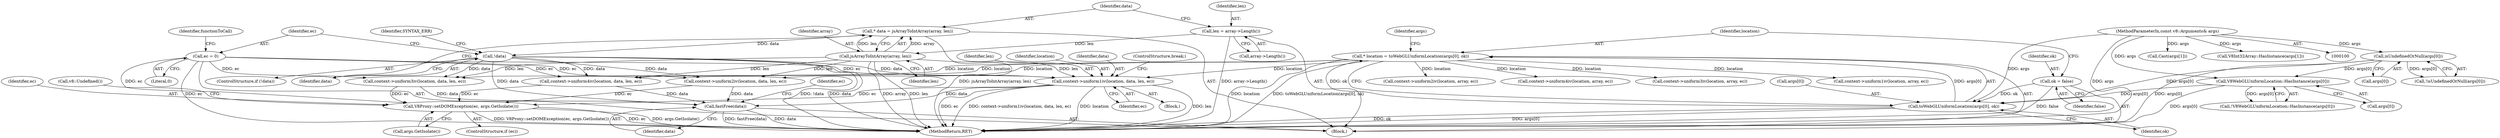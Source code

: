 digraph "0_Chrome_e9372a1bfd3588a80fcf49aa07321f0971dd6091_62@pointer" {
"1000244" [label="(Call,context->uniform1iv(location, data, len, ec))"];
"1000141" [label="(Call,* location = toWebGLUniformLocation(args[0], ok))"];
"1000143" [label="(Call,toWebGLUniformLocation(args[0], ok))"];
"1000128" [label="(Call,V8WebGLUniformLocation::HasInstance(args[0]))"];
"1000123" [label="(Call,isUndefinedOrNull(args[0]))"];
"1000101" [label="(MethodParameterIn,const v8::Arguments& args)"];
"1000137" [label="(Call,ok = false)"];
"1000228" [label="(Call,!data)"];
"1000222" [label="(Call,* data = jsArrayToIntArray(array, len))"];
"1000224" [label="(Call,jsArrayToIntArray(array, len))"];
"1000218" [label="(Call,len = array->Length())"];
"1000237" [label="(Call,ec = 0)"];
"1000274" [label="(Call,fastFree(data))"];
"1000278" [label="(Call,V8Proxy::setDOMException(ec, args.GetIsolate()))"];
"1000222" [label="(Call,* data = jsArrayToIntArray(array, len))"];
"1000213" [label="(Call,Cast(args[1]))"];
"1000283" [label="(MethodReturn,RET)"];
"1000242" [label="(Block,)"];
"1000278" [label="(Call,V8Proxy::setDOMException(ec, args.GetIsolate()))"];
"1000101" [label="(MethodParameterIn,const v8::Arguments& args)"];
"1000171" [label="(Call,context->uniform1iv(location, array, ec))"];
"1000227" [label="(ControlStructure,if (!data))"];
"1000245" [label="(Identifier,location)"];
"1000232" [label="(Identifier,SYNTAX_ERR)"];
"1000226" [label="(Identifier,len)"];
"1000124" [label="(Call,args[0])"];
"1000177" [label="(Call,context->uniform2iv(location, array, ec))"];
"1000143" [label="(Call,toWebGLUniformLocation(args[0], ok))"];
"1000229" [label="(Identifier,data)"];
"1000241" [label="(Identifier,functionToCall)"];
"1000103" [label="(Block,)"];
"1000280" [label="(Call,args.GetIsolate())"];
"1000246" [label="(Identifier,data)"];
"1000249" [label="(ControlStructure,break;)"];
"1000138" [label="(Identifier,ok)"];
"1000189" [label="(Call,context->uniform4iv(location, array, ec))"];
"1000129" [label="(Call,args[0])"];
"1000258" [label="(Call,context->uniform3iv(location, data, len, ec))"];
"1000265" [label="(Call,context->uniform4iv(location, data, len, ec))"];
"1000224" [label="(Call,jsArrayToIntArray(array, len))"];
"1000123" [label="(Call,isUndefinedOrNull(args[0]))"];
"1000127" [label="(Call,!V8WebGLUniformLocation::HasInstance(args[0]))"];
"1000239" [label="(Literal,0)"];
"1000147" [label="(Identifier,ok)"];
"1000151" [label="(Identifier,args)"];
"1000244" [label="(Call,context->uniform1iv(location, data, len, ec))"];
"1000219" [label="(Identifier,len)"];
"1000237" [label="(Call,ec = 0)"];
"1000247" [label="(Identifier,len)"];
"1000139" [label="(Identifier,false)"];
"1000128" [label="(Call,V8WebGLUniformLocation::HasInstance(args[0]))"];
"1000282" [label="(Call,v8::Undefined())"];
"1000276" [label="(ControlStructure,if (ec))"];
"1000220" [label="(Call,array->Length())"];
"1000238" [label="(Identifier,ec)"];
"1000218" [label="(Call,len = array->Length())"];
"1000142" [label="(Identifier,location)"];
"1000122" [label="(Call,!isUndefinedOrNull(args[0]))"];
"1000248" [label="(Identifier,ec)"];
"1000149" [label="(Call,V8Int32Array::HasInstance(args[1]))"];
"1000137" [label="(Call,ok = false)"];
"1000279" [label="(Identifier,ec)"];
"1000275" [label="(Identifier,data)"];
"1000274" [label="(Call,fastFree(data))"];
"1000277" [label="(Identifier,ec)"];
"1000251" [label="(Call,context->uniform2iv(location, data, len, ec))"];
"1000225" [label="(Identifier,array)"];
"1000141" [label="(Call,* location = toWebGLUniformLocation(args[0], ok))"];
"1000144" [label="(Call,args[0])"];
"1000183" [label="(Call,context->uniform3iv(location, array, ec))"];
"1000223" [label="(Identifier,data)"];
"1000228" [label="(Call,!data)"];
"1000244" -> "1000242"  [label="AST: "];
"1000244" -> "1000248"  [label="CFG: "];
"1000245" -> "1000244"  [label="AST: "];
"1000246" -> "1000244"  [label="AST: "];
"1000247" -> "1000244"  [label="AST: "];
"1000248" -> "1000244"  [label="AST: "];
"1000249" -> "1000244"  [label="CFG: "];
"1000244" -> "1000283"  [label="DDG: ec"];
"1000244" -> "1000283"  [label="DDG: context->uniform1iv(location, data, len, ec)"];
"1000244" -> "1000283"  [label="DDG: location"];
"1000244" -> "1000283"  [label="DDG: len"];
"1000141" -> "1000244"  [label="DDG: location"];
"1000228" -> "1000244"  [label="DDG: data"];
"1000224" -> "1000244"  [label="DDG: len"];
"1000237" -> "1000244"  [label="DDG: ec"];
"1000244" -> "1000274"  [label="DDG: data"];
"1000244" -> "1000278"  [label="DDG: ec"];
"1000141" -> "1000103"  [label="AST: "];
"1000141" -> "1000143"  [label="CFG: "];
"1000142" -> "1000141"  [label="AST: "];
"1000143" -> "1000141"  [label="AST: "];
"1000151" -> "1000141"  [label="CFG: "];
"1000141" -> "1000283"  [label="DDG: location"];
"1000141" -> "1000283"  [label="DDG: toWebGLUniformLocation(args[0], ok)"];
"1000143" -> "1000141"  [label="DDG: args[0]"];
"1000143" -> "1000141"  [label="DDG: ok"];
"1000141" -> "1000171"  [label="DDG: location"];
"1000141" -> "1000177"  [label="DDG: location"];
"1000141" -> "1000183"  [label="DDG: location"];
"1000141" -> "1000189"  [label="DDG: location"];
"1000141" -> "1000251"  [label="DDG: location"];
"1000141" -> "1000258"  [label="DDG: location"];
"1000141" -> "1000265"  [label="DDG: location"];
"1000143" -> "1000147"  [label="CFG: "];
"1000144" -> "1000143"  [label="AST: "];
"1000147" -> "1000143"  [label="AST: "];
"1000143" -> "1000283"  [label="DDG: args[0]"];
"1000143" -> "1000283"  [label="DDG: ok"];
"1000128" -> "1000143"  [label="DDG: args[0]"];
"1000123" -> "1000143"  [label="DDG: args[0]"];
"1000101" -> "1000143"  [label="DDG: args"];
"1000137" -> "1000143"  [label="DDG: ok"];
"1000128" -> "1000127"  [label="AST: "];
"1000128" -> "1000129"  [label="CFG: "];
"1000129" -> "1000128"  [label="AST: "];
"1000127" -> "1000128"  [label="CFG: "];
"1000128" -> "1000283"  [label="DDG: args[0]"];
"1000128" -> "1000127"  [label="DDG: args[0]"];
"1000123" -> "1000128"  [label="DDG: args[0]"];
"1000101" -> "1000128"  [label="DDG: args"];
"1000123" -> "1000122"  [label="AST: "];
"1000123" -> "1000124"  [label="CFG: "];
"1000124" -> "1000123"  [label="AST: "];
"1000122" -> "1000123"  [label="CFG: "];
"1000123" -> "1000283"  [label="DDG: args[0]"];
"1000123" -> "1000122"  [label="DDG: args[0]"];
"1000101" -> "1000123"  [label="DDG: args"];
"1000101" -> "1000100"  [label="AST: "];
"1000101" -> "1000283"  [label="DDG: args"];
"1000101" -> "1000149"  [label="DDG: args"];
"1000101" -> "1000213"  [label="DDG: args"];
"1000137" -> "1000103"  [label="AST: "];
"1000137" -> "1000139"  [label="CFG: "];
"1000138" -> "1000137"  [label="AST: "];
"1000139" -> "1000137"  [label="AST: "];
"1000142" -> "1000137"  [label="CFG: "];
"1000137" -> "1000283"  [label="DDG: false"];
"1000228" -> "1000227"  [label="AST: "];
"1000228" -> "1000229"  [label="CFG: "];
"1000229" -> "1000228"  [label="AST: "];
"1000232" -> "1000228"  [label="CFG: "];
"1000238" -> "1000228"  [label="CFG: "];
"1000228" -> "1000283"  [label="DDG: !data"];
"1000228" -> "1000283"  [label="DDG: data"];
"1000222" -> "1000228"  [label="DDG: data"];
"1000228" -> "1000251"  [label="DDG: data"];
"1000228" -> "1000258"  [label="DDG: data"];
"1000228" -> "1000265"  [label="DDG: data"];
"1000228" -> "1000274"  [label="DDG: data"];
"1000222" -> "1000103"  [label="AST: "];
"1000222" -> "1000224"  [label="CFG: "];
"1000223" -> "1000222"  [label="AST: "];
"1000224" -> "1000222"  [label="AST: "];
"1000229" -> "1000222"  [label="CFG: "];
"1000222" -> "1000283"  [label="DDG: jsArrayToIntArray(array, len)"];
"1000224" -> "1000222"  [label="DDG: array"];
"1000224" -> "1000222"  [label="DDG: len"];
"1000224" -> "1000226"  [label="CFG: "];
"1000225" -> "1000224"  [label="AST: "];
"1000226" -> "1000224"  [label="AST: "];
"1000224" -> "1000283"  [label="DDG: array"];
"1000224" -> "1000283"  [label="DDG: len"];
"1000218" -> "1000224"  [label="DDG: len"];
"1000224" -> "1000251"  [label="DDG: len"];
"1000224" -> "1000258"  [label="DDG: len"];
"1000224" -> "1000265"  [label="DDG: len"];
"1000218" -> "1000103"  [label="AST: "];
"1000218" -> "1000220"  [label="CFG: "];
"1000219" -> "1000218"  [label="AST: "];
"1000220" -> "1000218"  [label="AST: "];
"1000223" -> "1000218"  [label="CFG: "];
"1000218" -> "1000283"  [label="DDG: array->Length()"];
"1000237" -> "1000103"  [label="AST: "];
"1000237" -> "1000239"  [label="CFG: "];
"1000238" -> "1000237"  [label="AST: "];
"1000239" -> "1000237"  [label="AST: "];
"1000241" -> "1000237"  [label="CFG: "];
"1000237" -> "1000283"  [label="DDG: ec"];
"1000237" -> "1000251"  [label="DDG: ec"];
"1000237" -> "1000258"  [label="DDG: ec"];
"1000237" -> "1000265"  [label="DDG: ec"];
"1000237" -> "1000278"  [label="DDG: ec"];
"1000274" -> "1000103"  [label="AST: "];
"1000274" -> "1000275"  [label="CFG: "];
"1000275" -> "1000274"  [label="AST: "];
"1000277" -> "1000274"  [label="CFG: "];
"1000274" -> "1000283"  [label="DDG: data"];
"1000274" -> "1000283"  [label="DDG: fastFree(data)"];
"1000258" -> "1000274"  [label="DDG: data"];
"1000251" -> "1000274"  [label="DDG: data"];
"1000265" -> "1000274"  [label="DDG: data"];
"1000278" -> "1000276"  [label="AST: "];
"1000278" -> "1000280"  [label="CFG: "];
"1000279" -> "1000278"  [label="AST: "];
"1000280" -> "1000278"  [label="AST: "];
"1000282" -> "1000278"  [label="CFG: "];
"1000278" -> "1000283"  [label="DDG: args.GetIsolate()"];
"1000278" -> "1000283"  [label="DDG: V8Proxy::setDOMException(ec, args.GetIsolate())"];
"1000278" -> "1000283"  [label="DDG: ec"];
"1000251" -> "1000278"  [label="DDG: ec"];
"1000265" -> "1000278"  [label="DDG: ec"];
"1000258" -> "1000278"  [label="DDG: ec"];
}

